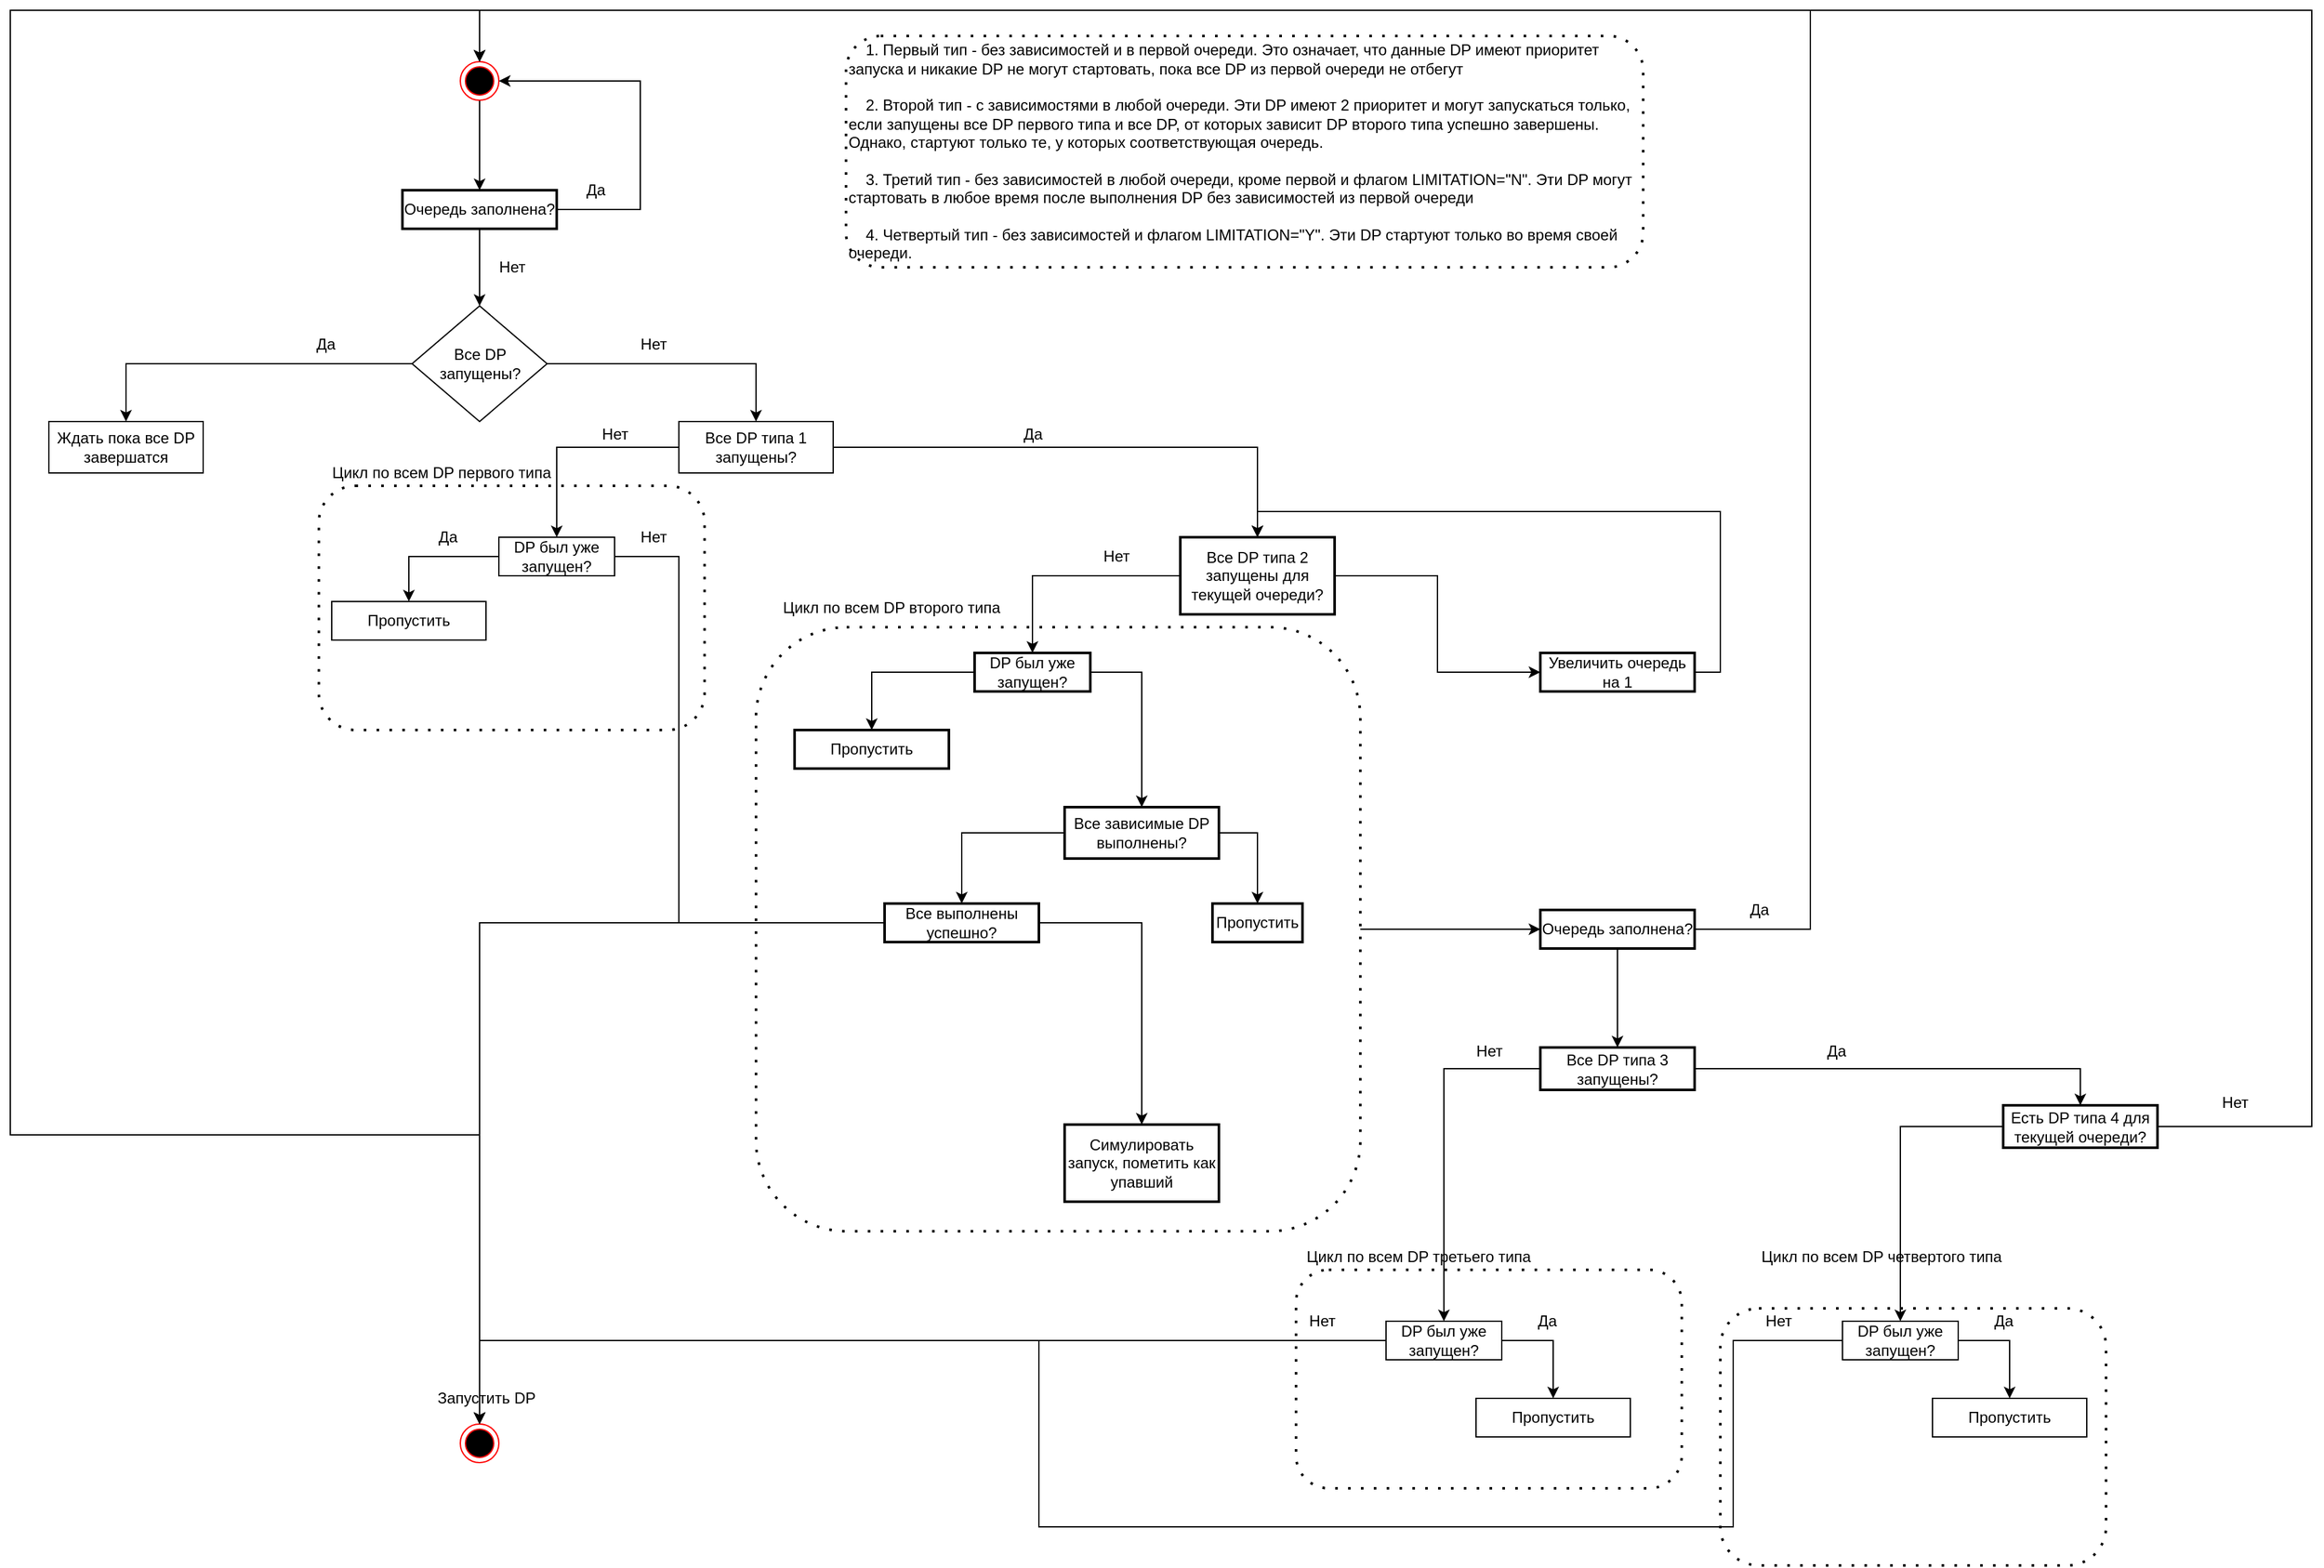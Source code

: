 <mxfile version="14.4.7" type="github">
  <diagram id="Gt7PxgHoGB9DskQfIXFc" name="Page-1">
    <mxGraphModel dx="1381" dy="2428" grid="1" gridSize="10" guides="1" tooltips="1" connect="1" arrows="1" fold="1" page="1" pageScale="1" pageWidth="2336" pageHeight="1654" math="0" shadow="0">
      <root>
        <mxCell id="0" />
        <mxCell id="1" parent="0" />
        <mxCell id="m29FhQC27UfApbSztBak-5" style="edgeStyle=orthogonalEdgeStyle;rounded=0;orthogonalLoop=1;jettySize=auto;html=1;entryX=0.5;entryY=0;entryDx=0;entryDy=0;" edge="1" parent="1" source="m29FhQC27UfApbSztBak-3" target="m29FhQC27UfApbSztBak-49">
          <mxGeometry relative="1" as="geometry" />
        </mxCell>
        <mxCell id="m29FhQC27UfApbSztBak-3" value="" style="ellipse;html=1;shape=endState;fillColor=#000000;strokeColor=#ff0000;" vertex="1" parent="1">
          <mxGeometry x="470" y="-60" width="30" height="30" as="geometry" />
        </mxCell>
        <mxCell id="m29FhQC27UfApbSztBak-7" style="edgeStyle=orthogonalEdgeStyle;rounded=0;orthogonalLoop=1;jettySize=auto;html=1;entryX=0.5;entryY=0;entryDx=0;entryDy=0;" edge="1" parent="1" source="m29FhQC27UfApbSztBak-4" target="m29FhQC27UfApbSztBak-6">
          <mxGeometry relative="1" as="geometry" />
        </mxCell>
        <mxCell id="m29FhQC27UfApbSztBak-12" style="edgeStyle=orthogonalEdgeStyle;rounded=0;orthogonalLoop=1;jettySize=auto;html=1;entryX=0.5;entryY=0;entryDx=0;entryDy=0;" edge="1" parent="1" source="m29FhQC27UfApbSztBak-4" target="m29FhQC27UfApbSztBak-9">
          <mxGeometry relative="1" as="geometry" />
        </mxCell>
        <mxCell id="m29FhQC27UfApbSztBak-4" value="Все DP запущены?" style="rhombus;whiteSpace=wrap;html=1;" vertex="1" parent="1">
          <mxGeometry x="432.5" y="130" width="105" height="90" as="geometry" />
        </mxCell>
        <mxCell id="m29FhQC27UfApbSztBak-6" value="Ждать пока все DP завершатся" style="rounded=0;whiteSpace=wrap;html=1;" vertex="1" parent="1">
          <mxGeometry x="150" y="220" width="120" height="40" as="geometry" />
        </mxCell>
        <mxCell id="m29FhQC27UfApbSztBak-8" value="Да" style="text;html=1;align=center;verticalAlign=middle;resizable=0;points=[];autosize=1;" vertex="1" parent="1">
          <mxGeometry x="350" y="150" width="30" height="20" as="geometry" />
        </mxCell>
        <mxCell id="m29FhQC27UfApbSztBak-17" style="edgeStyle=orthogonalEdgeStyle;rounded=0;orthogonalLoop=1;jettySize=auto;html=1;entryX=0.5;entryY=0;entryDx=0;entryDy=0;" edge="1" parent="1" source="m29FhQC27UfApbSztBak-9" target="m29FhQC27UfApbSztBak-13">
          <mxGeometry relative="1" as="geometry" />
        </mxCell>
        <mxCell id="m29FhQC27UfApbSztBak-25" style="edgeStyle=orthogonalEdgeStyle;rounded=0;orthogonalLoop=1;jettySize=auto;html=1;entryX=0.5;entryY=0;entryDx=0;entryDy=0;" edge="1" parent="1" source="m29FhQC27UfApbSztBak-9" target="m29FhQC27UfApbSztBak-33">
          <mxGeometry relative="1" as="geometry">
            <mxPoint x="880" y="310" as="targetPoint" />
          </mxGeometry>
        </mxCell>
        <mxCell id="m29FhQC27UfApbSztBak-9" value="Все DP типа 1 запущены?" style="rounded=0;whiteSpace=wrap;html=1;" vertex="1" parent="1">
          <mxGeometry x="640" y="220" width="120" height="40" as="geometry" />
        </mxCell>
        <mxCell id="m29FhQC27UfApbSztBak-11" value="Нет" style="text;html=1;align=center;verticalAlign=middle;resizable=0;points=[];autosize=1;" vertex="1" parent="1">
          <mxGeometry x="600" y="150" width="40" height="20" as="geometry" />
        </mxCell>
        <mxCell id="m29FhQC27UfApbSztBak-20" style="edgeStyle=orthogonalEdgeStyle;rounded=0;orthogonalLoop=1;jettySize=auto;html=1;entryX=0.5;entryY=0;entryDx=0;entryDy=0;" edge="1" parent="1" source="m29FhQC27UfApbSztBak-13" target="m29FhQC27UfApbSztBak-19">
          <mxGeometry relative="1" as="geometry" />
        </mxCell>
        <mxCell id="m29FhQC27UfApbSztBak-23" style="edgeStyle=orthogonalEdgeStyle;rounded=0;orthogonalLoop=1;jettySize=auto;html=1;entryX=0.5;entryY=0;entryDx=0;entryDy=0;exitX=1;exitY=0.5;exitDx=0;exitDy=0;" edge="1" parent="1" source="m29FhQC27UfApbSztBak-13" target="m29FhQC27UfApbSztBak-15">
          <mxGeometry relative="1" as="geometry">
            <Array as="points">
              <mxPoint x="640" y="325" />
              <mxPoint x="640" y="610" />
              <mxPoint x="485" y="610" />
            </Array>
          </mxGeometry>
        </mxCell>
        <mxCell id="m29FhQC27UfApbSztBak-13" value="DP был уже запущен?" style="rounded=0;whiteSpace=wrap;html=1;" vertex="1" parent="1">
          <mxGeometry x="500" y="310" width="90" height="30" as="geometry" />
        </mxCell>
        <mxCell id="m29FhQC27UfApbSztBak-31" style="edgeStyle=orthogonalEdgeStyle;rounded=0;orthogonalLoop=1;jettySize=auto;html=1;entryX=0.5;entryY=0;entryDx=0;entryDy=0;exitX=0.5;exitY=0;exitDx=0;exitDy=0;" edge="1" parent="1" source="m29FhQC27UfApbSztBak-15" target="m29FhQC27UfApbSztBak-3">
          <mxGeometry relative="1" as="geometry">
            <Array as="points">
              <mxPoint x="485" y="775" />
              <mxPoint x="120" y="775" />
              <mxPoint x="120" y="-100" />
              <mxPoint x="485" y="-100" />
            </Array>
          </mxGeometry>
        </mxCell>
        <mxCell id="m29FhQC27UfApbSztBak-15" value="" style="ellipse;html=1;shape=endState;fillColor=#000000;strokeColor=#ff0000;" vertex="1" parent="1">
          <mxGeometry x="470" y="1000" width="30" height="30" as="geometry" />
        </mxCell>
        <mxCell id="m29FhQC27UfApbSztBak-16" value="Запустить DP" style="text;html=1;align=center;verticalAlign=middle;resizable=0;points=[];autosize=1;" vertex="1" parent="1">
          <mxGeometry x="445" y="970" width="90" height="20" as="geometry" />
        </mxCell>
        <mxCell id="m29FhQC27UfApbSztBak-18" value="Нет" style="text;html=1;align=center;verticalAlign=middle;resizable=0;points=[];autosize=1;" vertex="1" parent="1">
          <mxGeometry x="570" y="220" width="40" height="20" as="geometry" />
        </mxCell>
        <mxCell id="m29FhQC27UfApbSztBak-19" value="Пропустить" style="whiteSpace=wrap;html=1;" vertex="1" parent="1">
          <mxGeometry x="370" y="360" width="120" height="30" as="geometry" />
        </mxCell>
        <mxCell id="m29FhQC27UfApbSztBak-21" value="Да" style="text;html=1;align=center;verticalAlign=middle;resizable=0;points=[];autosize=1;" vertex="1" parent="1">
          <mxGeometry x="445" y="300" width="30" height="20" as="geometry" />
        </mxCell>
        <mxCell id="m29FhQC27UfApbSztBak-24" value="Нет" style="text;html=1;align=center;verticalAlign=middle;resizable=0;points=[];autosize=1;" vertex="1" parent="1">
          <mxGeometry x="600" y="300" width="40" height="20" as="geometry" />
        </mxCell>
        <mxCell id="m29FhQC27UfApbSztBak-29" value="" style="shape=ext;rounded=1;html=1;whiteSpace=wrap;dashed=1;dashPattern=1 4;fillColor=none;strokeWidth=2;" vertex="1" parent="1">
          <mxGeometry x="360" y="270" width="300" height="190" as="geometry" />
        </mxCell>
        <mxCell id="m29FhQC27UfApbSztBak-30" value="Цикл по всем DP первого типа" style="text;html=1;align=center;verticalAlign=middle;resizable=0;points=[];autosize=1;" vertex="1" parent="1">
          <mxGeometry x="360" y="250" width="190" height="20" as="geometry" />
        </mxCell>
        <mxCell id="m29FhQC27UfApbSztBak-38" style="edgeStyle=orthogonalEdgeStyle;rounded=0;orthogonalLoop=1;jettySize=auto;html=1;entryX=0.5;entryY=0;entryDx=0;entryDy=0;" edge="1" parent="1" source="m29FhQC27UfApbSztBak-33" target="m29FhQC27UfApbSztBak-34">
          <mxGeometry relative="1" as="geometry" />
        </mxCell>
        <mxCell id="m29FhQC27UfApbSztBak-54" style="edgeStyle=orthogonalEdgeStyle;rounded=0;orthogonalLoop=1;jettySize=auto;html=1;entryX=0;entryY=0.5;entryDx=0;entryDy=0;" edge="1" parent="1" source="m29FhQC27UfApbSztBak-33" target="m29FhQC27UfApbSztBak-53">
          <mxGeometry relative="1" as="geometry" />
        </mxCell>
        <mxCell id="m29FhQC27UfApbSztBak-33" value="Все DP типа 2 запущены для текущей очереди?" style="whiteSpace=wrap;html=1;strokeWidth=2;" vertex="1" parent="1">
          <mxGeometry x="1030" y="310" width="120" height="60" as="geometry" />
        </mxCell>
        <mxCell id="m29FhQC27UfApbSztBak-37" style="edgeStyle=orthogonalEdgeStyle;rounded=0;orthogonalLoop=1;jettySize=auto;html=1;entryX=0.5;entryY=0;entryDx=0;entryDy=0;" edge="1" parent="1" source="m29FhQC27UfApbSztBak-34" target="m29FhQC27UfApbSztBak-36">
          <mxGeometry relative="1" as="geometry" />
        </mxCell>
        <mxCell id="m29FhQC27UfApbSztBak-45" style="edgeStyle=orthogonalEdgeStyle;rounded=0;orthogonalLoop=1;jettySize=auto;html=1;entryX=0.5;entryY=0;entryDx=0;entryDy=0;exitX=1;exitY=0.5;exitDx=0;exitDy=0;" edge="1" parent="1" source="m29FhQC27UfApbSztBak-34" target="m29FhQC27UfApbSztBak-40">
          <mxGeometry relative="1" as="geometry" />
        </mxCell>
        <mxCell id="m29FhQC27UfApbSztBak-34" value="DP был уже запущен?" style="whiteSpace=wrap;html=1;strokeWidth=2;" vertex="1" parent="1">
          <mxGeometry x="870" y="400" width="90" height="30" as="geometry" />
        </mxCell>
        <mxCell id="m29FhQC27UfApbSztBak-36" value="Пропустить" style="whiteSpace=wrap;html=1;strokeWidth=2;" vertex="1" parent="1">
          <mxGeometry x="730" y="460" width="120" height="30" as="geometry" />
        </mxCell>
        <mxCell id="m29FhQC27UfApbSztBak-39" value="Нет" style="text;html=1;align=center;verticalAlign=middle;resizable=0;points=[];autosize=1;" vertex="1" parent="1">
          <mxGeometry x="960" y="315" width="40" height="20" as="geometry" />
        </mxCell>
        <mxCell id="m29FhQC27UfApbSztBak-46" style="edgeStyle=orthogonalEdgeStyle;rounded=0;orthogonalLoop=1;jettySize=auto;html=1;entryX=0.5;entryY=0;entryDx=0;entryDy=0;" edge="1" parent="1" source="m29FhQC27UfApbSztBak-40" target="m29FhQC27UfApbSztBak-41">
          <mxGeometry relative="1" as="geometry" />
        </mxCell>
        <mxCell id="m29FhQC27UfApbSztBak-48" style="edgeStyle=orthogonalEdgeStyle;rounded=0;orthogonalLoop=1;jettySize=auto;html=1;entryX=0.5;entryY=0;entryDx=0;entryDy=0;exitX=1;exitY=0.5;exitDx=0;exitDy=0;" edge="1" parent="1" source="m29FhQC27UfApbSztBak-40" target="m29FhQC27UfApbSztBak-47">
          <mxGeometry relative="1" as="geometry" />
        </mxCell>
        <mxCell id="m29FhQC27UfApbSztBak-40" value="Все зависимые DP выполнены?" style="whiteSpace=wrap;html=1;strokeWidth=2;" vertex="1" parent="1">
          <mxGeometry x="940" y="520" width="120" height="40" as="geometry" />
        </mxCell>
        <mxCell id="m29FhQC27UfApbSztBak-43" style="edgeStyle=orthogonalEdgeStyle;rounded=0;orthogonalLoop=1;jettySize=auto;html=1;entryX=0.5;entryY=0;entryDx=0;entryDy=0;" edge="1" parent="1" source="m29FhQC27UfApbSztBak-41" target="m29FhQC27UfApbSztBak-15">
          <mxGeometry relative="1" as="geometry" />
        </mxCell>
        <mxCell id="m29FhQC27UfApbSztBak-44" style="edgeStyle=orthogonalEdgeStyle;rounded=0;orthogonalLoop=1;jettySize=auto;html=1;entryX=0.5;entryY=0;entryDx=0;entryDy=0;" edge="1" parent="1" source="m29FhQC27UfApbSztBak-41" target="m29FhQC27UfApbSztBak-42">
          <mxGeometry relative="1" as="geometry" />
        </mxCell>
        <mxCell id="m29FhQC27UfApbSztBak-41" value="Все выполнены успешно?" style="whiteSpace=wrap;html=1;strokeWidth=2;" vertex="1" parent="1">
          <mxGeometry x="800" y="595" width="120" height="30" as="geometry" />
        </mxCell>
        <mxCell id="m29FhQC27UfApbSztBak-42" value="Симулировать запуск, пометить как упавший" style="whiteSpace=wrap;html=1;strokeWidth=2;" vertex="1" parent="1">
          <mxGeometry x="940" y="767" width="120" height="60" as="geometry" />
        </mxCell>
        <mxCell id="m29FhQC27UfApbSztBak-47" value="Пропустить" style="whiteSpace=wrap;html=1;strokeWidth=2;" vertex="1" parent="1">
          <mxGeometry x="1055" y="595" width="70" height="30" as="geometry" />
        </mxCell>
        <mxCell id="m29FhQC27UfApbSztBak-50" style="edgeStyle=orthogonalEdgeStyle;rounded=0;orthogonalLoop=1;jettySize=auto;html=1;entryX=0.5;entryY=0;entryDx=0;entryDy=0;" edge="1" parent="1" source="m29FhQC27UfApbSztBak-49" target="m29FhQC27UfApbSztBak-4">
          <mxGeometry relative="1" as="geometry" />
        </mxCell>
        <mxCell id="m29FhQC27UfApbSztBak-52" style="edgeStyle=orthogonalEdgeStyle;rounded=0;orthogonalLoop=1;jettySize=auto;html=1;entryX=1;entryY=0.5;entryDx=0;entryDy=0;exitX=1;exitY=0.5;exitDx=0;exitDy=0;" edge="1" parent="1" source="m29FhQC27UfApbSztBak-49" target="m29FhQC27UfApbSztBak-3">
          <mxGeometry relative="1" as="geometry">
            <mxPoint x="650" y="55" as="sourcePoint" />
            <Array as="points">
              <mxPoint x="610" y="55" />
              <mxPoint x="610" y="-45" />
            </Array>
          </mxGeometry>
        </mxCell>
        <mxCell id="m29FhQC27UfApbSztBak-49" value="Очередь заполнена?" style="whiteSpace=wrap;html=1;strokeWidth=2;" vertex="1" parent="1">
          <mxGeometry x="425" y="40" width="120" height="30" as="geometry" />
        </mxCell>
        <mxCell id="m29FhQC27UfApbSztBak-51" value="Нет" style="text;html=1;align=center;verticalAlign=middle;resizable=0;points=[];autosize=1;" vertex="1" parent="1">
          <mxGeometry x="490" y="90" width="40" height="20" as="geometry" />
        </mxCell>
        <mxCell id="m29FhQC27UfApbSztBak-55" style="edgeStyle=orthogonalEdgeStyle;rounded=0;orthogonalLoop=1;jettySize=auto;html=1;entryX=0.5;entryY=0;entryDx=0;entryDy=0;exitX=1;exitY=0.5;exitDx=0;exitDy=0;" edge="1" parent="1" source="m29FhQC27UfApbSztBak-53" target="m29FhQC27UfApbSztBak-33">
          <mxGeometry relative="1" as="geometry" />
        </mxCell>
        <mxCell id="m29FhQC27UfApbSztBak-53" value="Увеличить очередь на 1" style="whiteSpace=wrap;html=1;strokeWidth=2;" vertex="1" parent="1">
          <mxGeometry x="1310" y="400" width="120" height="30" as="geometry" />
        </mxCell>
        <mxCell id="m29FhQC27UfApbSztBak-59" style="edgeStyle=orthogonalEdgeStyle;rounded=0;orthogonalLoop=1;jettySize=auto;html=1;entryX=0;entryY=0.5;entryDx=0;entryDy=0;" edge="1" parent="1" source="m29FhQC27UfApbSztBak-56" target="m29FhQC27UfApbSztBak-58">
          <mxGeometry relative="1" as="geometry" />
        </mxCell>
        <mxCell id="m29FhQC27UfApbSztBak-56" value="" style="shape=ext;rounded=1;html=1;whiteSpace=wrap;dashed=1;dashPattern=1 4;fillColor=none;strokeWidth=2;" vertex="1" parent="1">
          <mxGeometry x="700" y="380" width="470" height="470" as="geometry" />
        </mxCell>
        <mxCell id="m29FhQC27UfApbSztBak-57" value="Цикл по всем DP второго типа" style="text;html=1;align=center;verticalAlign=middle;resizable=0;points=[];autosize=1;" vertex="1" parent="1">
          <mxGeometry x="715" y="355" width="180" height="20" as="geometry" />
        </mxCell>
        <mxCell id="m29FhQC27UfApbSztBak-60" style="edgeStyle=orthogonalEdgeStyle;rounded=0;orthogonalLoop=1;jettySize=auto;html=1;entryX=0.5;entryY=0;entryDx=0;entryDy=0;exitX=1;exitY=0.5;exitDx=0;exitDy=0;" edge="1" parent="1" source="m29FhQC27UfApbSztBak-58" target="m29FhQC27UfApbSztBak-3">
          <mxGeometry relative="1" as="geometry">
            <Array as="points">
              <mxPoint x="1520" y="615" />
              <mxPoint x="1520" y="-100" />
              <mxPoint x="485" y="-100" />
            </Array>
          </mxGeometry>
        </mxCell>
        <mxCell id="m29FhQC27UfApbSztBak-65" style="edgeStyle=orthogonalEdgeStyle;rounded=0;orthogonalLoop=1;jettySize=auto;html=1;" edge="1" parent="1" source="m29FhQC27UfApbSztBak-58" target="m29FhQC27UfApbSztBak-64">
          <mxGeometry relative="1" as="geometry" />
        </mxCell>
        <mxCell id="m29FhQC27UfApbSztBak-58" value="Очередь заполнена?" style="whiteSpace=wrap;html=1;strokeWidth=2;" vertex="1" parent="1">
          <mxGeometry x="1310" y="600" width="120" height="30" as="geometry" />
        </mxCell>
        <mxCell id="m29FhQC27UfApbSztBak-61" value="Да" style="text;html=1;align=center;verticalAlign=middle;resizable=0;points=[];autosize=1;" vertex="1" parent="1">
          <mxGeometry x="560" y="30" width="30" height="20" as="geometry" />
        </mxCell>
        <mxCell id="m29FhQC27UfApbSztBak-62" value="Да" style="text;html=1;align=center;verticalAlign=middle;resizable=0;points=[];autosize=1;" vertex="1" parent="1">
          <mxGeometry x="1465" y="590" width="30" height="20" as="geometry" />
        </mxCell>
        <mxCell id="m29FhQC27UfApbSztBak-63" value="Да" style="text;html=1;align=center;verticalAlign=middle;resizable=0;points=[];autosize=1;" vertex="1" parent="1">
          <mxGeometry x="900" y="220" width="30" height="20" as="geometry" />
        </mxCell>
        <mxCell id="m29FhQC27UfApbSztBak-75" style="edgeStyle=orthogonalEdgeStyle;rounded=0;orthogonalLoop=1;jettySize=auto;html=1;entryX=0.5;entryY=0;entryDx=0;entryDy=0;" edge="1" parent="1" source="m29FhQC27UfApbSztBak-64" target="m29FhQC27UfApbSztBak-67">
          <mxGeometry relative="1" as="geometry">
            <mxPoint x="1590" y="910" as="targetPoint" />
          </mxGeometry>
        </mxCell>
        <mxCell id="m29FhQC27UfApbSztBak-81" style="edgeStyle=orthogonalEdgeStyle;rounded=0;orthogonalLoop=1;jettySize=auto;html=1;entryX=0.5;entryY=0;entryDx=0;entryDy=0;" edge="1" parent="1" source="m29FhQC27UfApbSztBak-64" target="m29FhQC27UfApbSztBak-80">
          <mxGeometry relative="1" as="geometry" />
        </mxCell>
        <mxCell id="m29FhQC27UfApbSztBak-64" value="Все DP типа 3 запущены?" style="whiteSpace=wrap;html=1;strokeWidth=2;" vertex="1" parent="1">
          <mxGeometry x="1310" y="707" width="120" height="33" as="geometry" />
        </mxCell>
        <mxCell id="m29FhQC27UfApbSztBak-66" style="edgeStyle=orthogonalEdgeStyle;rounded=0;orthogonalLoop=1;jettySize=auto;html=1;entryX=0.5;entryY=0;entryDx=0;entryDy=0;exitX=1;exitY=0.5;exitDx=0;exitDy=0;" edge="1" parent="1" source="m29FhQC27UfApbSztBak-67" target="m29FhQC27UfApbSztBak-68">
          <mxGeometry relative="1" as="geometry" />
        </mxCell>
        <mxCell id="m29FhQC27UfApbSztBak-74" style="edgeStyle=orthogonalEdgeStyle;rounded=0;orthogonalLoop=1;jettySize=auto;html=1;entryX=0.5;entryY=0;entryDx=0;entryDy=0;" edge="1" parent="1" source="m29FhQC27UfApbSztBak-67" target="m29FhQC27UfApbSztBak-15">
          <mxGeometry relative="1" as="geometry" />
        </mxCell>
        <mxCell id="m29FhQC27UfApbSztBak-67" value="DP был уже запущен?" style="rounded=0;whiteSpace=wrap;html=1;" vertex="1" parent="1">
          <mxGeometry x="1190" y="920" width="90" height="30" as="geometry" />
        </mxCell>
        <mxCell id="m29FhQC27UfApbSztBak-68" value="Пропустить" style="whiteSpace=wrap;html=1;" vertex="1" parent="1">
          <mxGeometry x="1260" y="980" width="120" height="30" as="geometry" />
        </mxCell>
        <mxCell id="m29FhQC27UfApbSztBak-69" value="Да" style="text;html=1;align=center;verticalAlign=middle;resizable=0;points=[];autosize=1;" vertex="1" parent="1">
          <mxGeometry x="1300" y="910" width="30" height="20" as="geometry" />
        </mxCell>
        <mxCell id="m29FhQC27UfApbSztBak-70" value="Нет" style="text;html=1;align=center;verticalAlign=middle;resizable=0;points=[];autosize=1;" vertex="1" parent="1">
          <mxGeometry x="1120" y="910" width="40" height="20" as="geometry" />
        </mxCell>
        <mxCell id="m29FhQC27UfApbSztBak-71" value="" style="shape=ext;rounded=1;html=1;whiteSpace=wrap;dashed=1;dashPattern=1 4;fillColor=none;strokeWidth=2;" vertex="1" parent="1">
          <mxGeometry x="1120" y="880" width="300" height="170" as="geometry" />
        </mxCell>
        <mxCell id="m29FhQC27UfApbSztBak-72" value="Цикл по всем DP третьего типа" style="text;html=1;align=center;verticalAlign=middle;resizable=0;points=[];autosize=1;" vertex="1" parent="1">
          <mxGeometry x="1120" y="860" width="190" height="20" as="geometry" />
        </mxCell>
        <mxCell id="m29FhQC27UfApbSztBak-77" value="Нет" style="text;html=1;align=center;verticalAlign=middle;resizable=0;points=[];autosize=1;" vertex="1" parent="1">
          <mxGeometry x="1250" y="700" width="40" height="20" as="geometry" />
        </mxCell>
        <mxCell id="m29FhQC27UfApbSztBak-83" style="edgeStyle=orthogonalEdgeStyle;rounded=0;orthogonalLoop=1;jettySize=auto;html=1;entryX=0.5;entryY=0;entryDx=0;entryDy=0;" edge="1" parent="1" source="m29FhQC27UfApbSztBak-80" target="m29FhQC27UfApbSztBak-3">
          <mxGeometry relative="1" as="geometry">
            <Array as="points">
              <mxPoint x="1910" y="769" />
              <mxPoint x="1910" y="-100" />
              <mxPoint x="485" y="-100" />
            </Array>
          </mxGeometry>
        </mxCell>
        <mxCell id="m29FhQC27UfApbSztBak-92" style="edgeStyle=orthogonalEdgeStyle;rounded=0;orthogonalLoop=1;jettySize=auto;html=1;entryX=0.5;entryY=0;entryDx=0;entryDy=0;" edge="1" parent="1" source="m29FhQC27UfApbSztBak-80" target="m29FhQC27UfApbSztBak-86">
          <mxGeometry relative="1" as="geometry">
            <mxPoint x="1580" y="840" as="targetPoint" />
          </mxGeometry>
        </mxCell>
        <mxCell id="m29FhQC27UfApbSztBak-80" value="Есть DP типа 4 для текущей очереди?" style="whiteSpace=wrap;html=1;strokeWidth=2;" vertex="1" parent="1">
          <mxGeometry x="1670" y="752" width="120" height="33" as="geometry" />
        </mxCell>
        <mxCell id="m29FhQC27UfApbSztBak-82" value="Да" style="text;html=1;align=center;verticalAlign=middle;resizable=0;points=[];autosize=1;" vertex="1" parent="1">
          <mxGeometry x="1525" y="700" width="30" height="20" as="geometry" />
        </mxCell>
        <mxCell id="m29FhQC27UfApbSztBak-84" value="Нет" style="text;html=1;align=center;verticalAlign=middle;resizable=0;points=[];autosize=1;" vertex="1" parent="1">
          <mxGeometry x="1830" y="740" width="40" height="20" as="geometry" />
        </mxCell>
        <mxCell id="m29FhQC27UfApbSztBak-85" style="edgeStyle=orthogonalEdgeStyle;rounded=0;orthogonalLoop=1;jettySize=auto;html=1;entryX=0.5;entryY=0;entryDx=0;entryDy=0;exitX=1;exitY=0.5;exitDx=0;exitDy=0;" edge="1" parent="1" source="m29FhQC27UfApbSztBak-86" target="m29FhQC27UfApbSztBak-87">
          <mxGeometry relative="1" as="geometry" />
        </mxCell>
        <mxCell id="m29FhQC27UfApbSztBak-93" style="edgeStyle=orthogonalEdgeStyle;rounded=0;orthogonalLoop=1;jettySize=auto;html=1;entryX=0.5;entryY=0;entryDx=0;entryDy=0;exitX=0;exitY=0.5;exitDx=0;exitDy=0;" edge="1" parent="1" source="m29FhQC27UfApbSztBak-86" target="m29FhQC27UfApbSztBak-15">
          <mxGeometry relative="1" as="geometry">
            <Array as="points">
              <mxPoint x="1460" y="935" />
              <mxPoint x="1460" y="1080" />
              <mxPoint x="920" y="1080" />
              <mxPoint x="920" y="935" />
              <mxPoint x="485" y="935" />
            </Array>
          </mxGeometry>
        </mxCell>
        <mxCell id="m29FhQC27UfApbSztBak-86" value="DP был уже запущен?" style="rounded=0;whiteSpace=wrap;html=1;" vertex="1" parent="1">
          <mxGeometry x="1545" y="920" width="90" height="30" as="geometry" />
        </mxCell>
        <mxCell id="m29FhQC27UfApbSztBak-87" value="Пропустить" style="whiteSpace=wrap;html=1;" vertex="1" parent="1">
          <mxGeometry x="1615" y="980" width="120" height="30" as="geometry" />
        </mxCell>
        <mxCell id="m29FhQC27UfApbSztBak-88" value="Да" style="text;html=1;align=center;verticalAlign=middle;resizable=0;points=[];autosize=1;" vertex="1" parent="1">
          <mxGeometry x="1655" y="910" width="30" height="20" as="geometry" />
        </mxCell>
        <mxCell id="m29FhQC27UfApbSztBak-89" value="Нет" style="text;html=1;align=center;verticalAlign=middle;resizable=0;points=[];autosize=1;" vertex="1" parent="1">
          <mxGeometry x="1475" y="910" width="40" height="20" as="geometry" />
        </mxCell>
        <mxCell id="m29FhQC27UfApbSztBak-90" value="" style="shape=ext;rounded=1;html=1;whiteSpace=wrap;dashed=1;dashPattern=1 4;fillColor=none;strokeWidth=2;" vertex="1" parent="1">
          <mxGeometry x="1450" y="910" width="300" height="200" as="geometry" />
        </mxCell>
        <mxCell id="m29FhQC27UfApbSztBak-91" value="Цикл по всем DP четвертого типа" style="text;html=1;align=center;verticalAlign=middle;resizable=0;points=[];autosize=1;" vertex="1" parent="1">
          <mxGeometry x="1475" y="860" width="200" height="20" as="geometry" />
        </mxCell>
        <mxCell id="m29FhQC27UfApbSztBak-94" value="&amp;nbsp; &amp;nbsp; 1. Первый тип - без зависимостей и в первой очереди. Это означает, что данные DP имеют приоритет запуска и никакие DP не могут стартовать, пока все DP из первой очереди не отбегут&lt;br&gt;&lt;br&gt;&amp;nbsp; &amp;nbsp; 2. Второй тип - с зависимостями в любой очереди. Эти DP имеют 2 приоритет и могут запускаться только, если запущены все DP первого типа и все DP, от которых зависит DP второго типа успешно завершены. Однако, стартуют только те, у которых соответствующая очередь.&lt;br&gt;&lt;br&gt;&amp;nbsp; &amp;nbsp; 3. Третий тип - без зависимостей в любой очереди, кроме первой и флагом LIMITATION=&quot;N&quot;. Эти DP могут стартовать в любое время после выполнения DP без зависимостей из первой очереди&lt;br&gt;&lt;br&gt;&lt;div&gt;&lt;span&gt;&amp;nbsp; &amp;nbsp; 4. Четвертый тип - без зависимостей и флагом LIMITATION=&quot;Y&quot;. Эти DP стартуют только во время своей очереди.&lt;/span&gt;&lt;/div&gt;" style="shape=ext;rounded=1;html=1;whiteSpace=wrap;dashed=1;dashPattern=1 4;fillColor=none;strokeWidth=2;align=left;" vertex="1" parent="1">
          <mxGeometry x="770" y="-80" width="620" height="180" as="geometry" />
        </mxCell>
      </root>
    </mxGraphModel>
  </diagram>
</mxfile>
